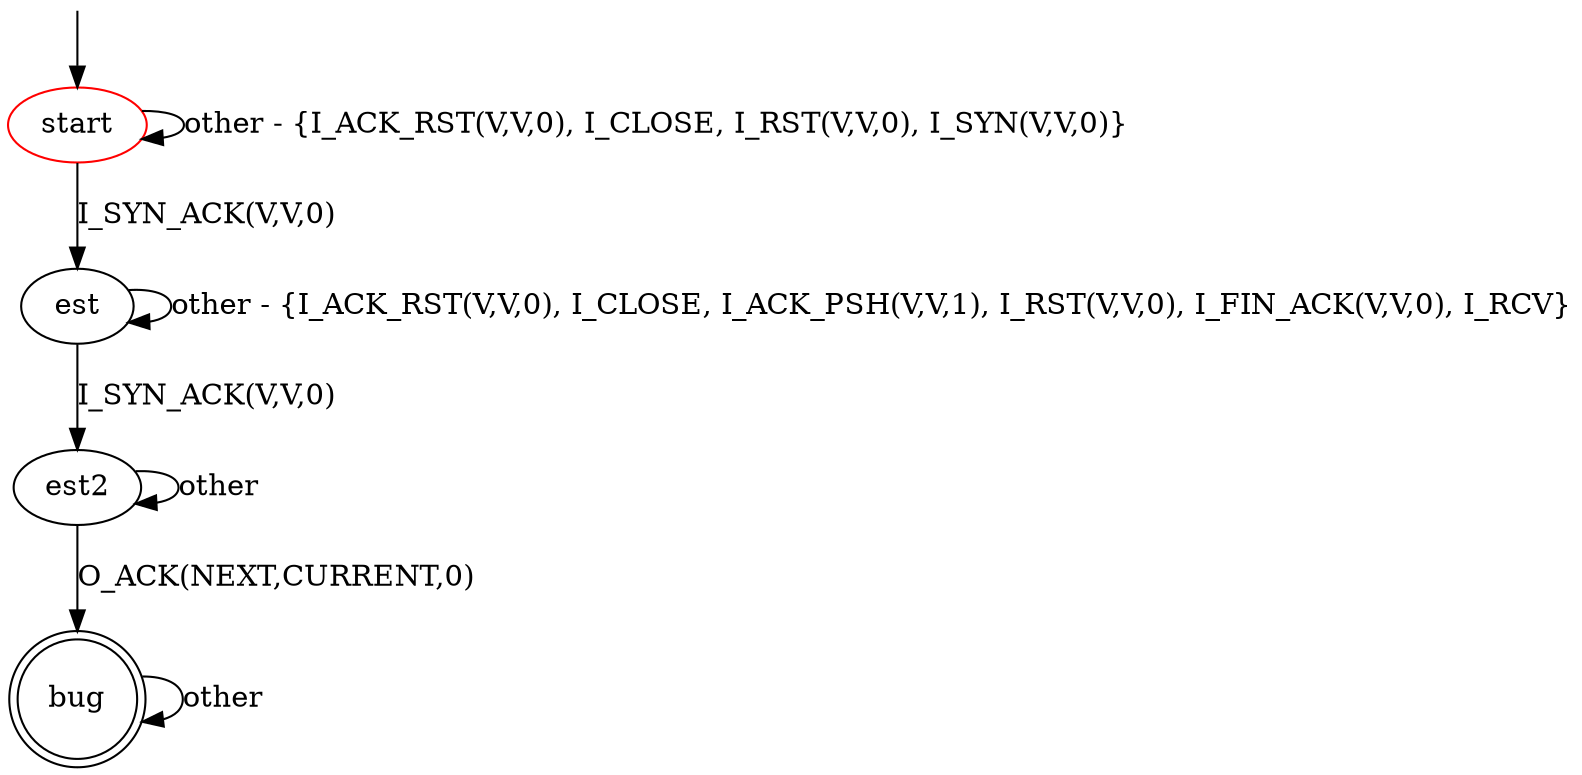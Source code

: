 digraph G {
label=""
start [color="red"]
bug [shape="doublecircle"]

start -> est [label="I_SYN_ACK(V,V,0)"]
start -> start [label="other - {I_ACK_RST(V,V,0), I_CLOSE, I_RST(V,V,0), I_SYN(V,V,0)}"]
est -> est [label="other - {I_ACK_RST(V,V,0), I_CLOSE, I_ACK_PSH(V,V,1), I_RST(V,V,0), I_FIN_ACK(V,V,0), I_RCV}"]
est -> est2  [label="I_SYN_ACK(V,V,0)"]
est2 -> est2  [label="other"]
est2 -> bug [label="O_ACK(NEXT,CURRENT,0)"]


bug -> bug [label="other"]

__start0 [label="" shape="none" width="0" height="0"];
__start0 -> start;
}

